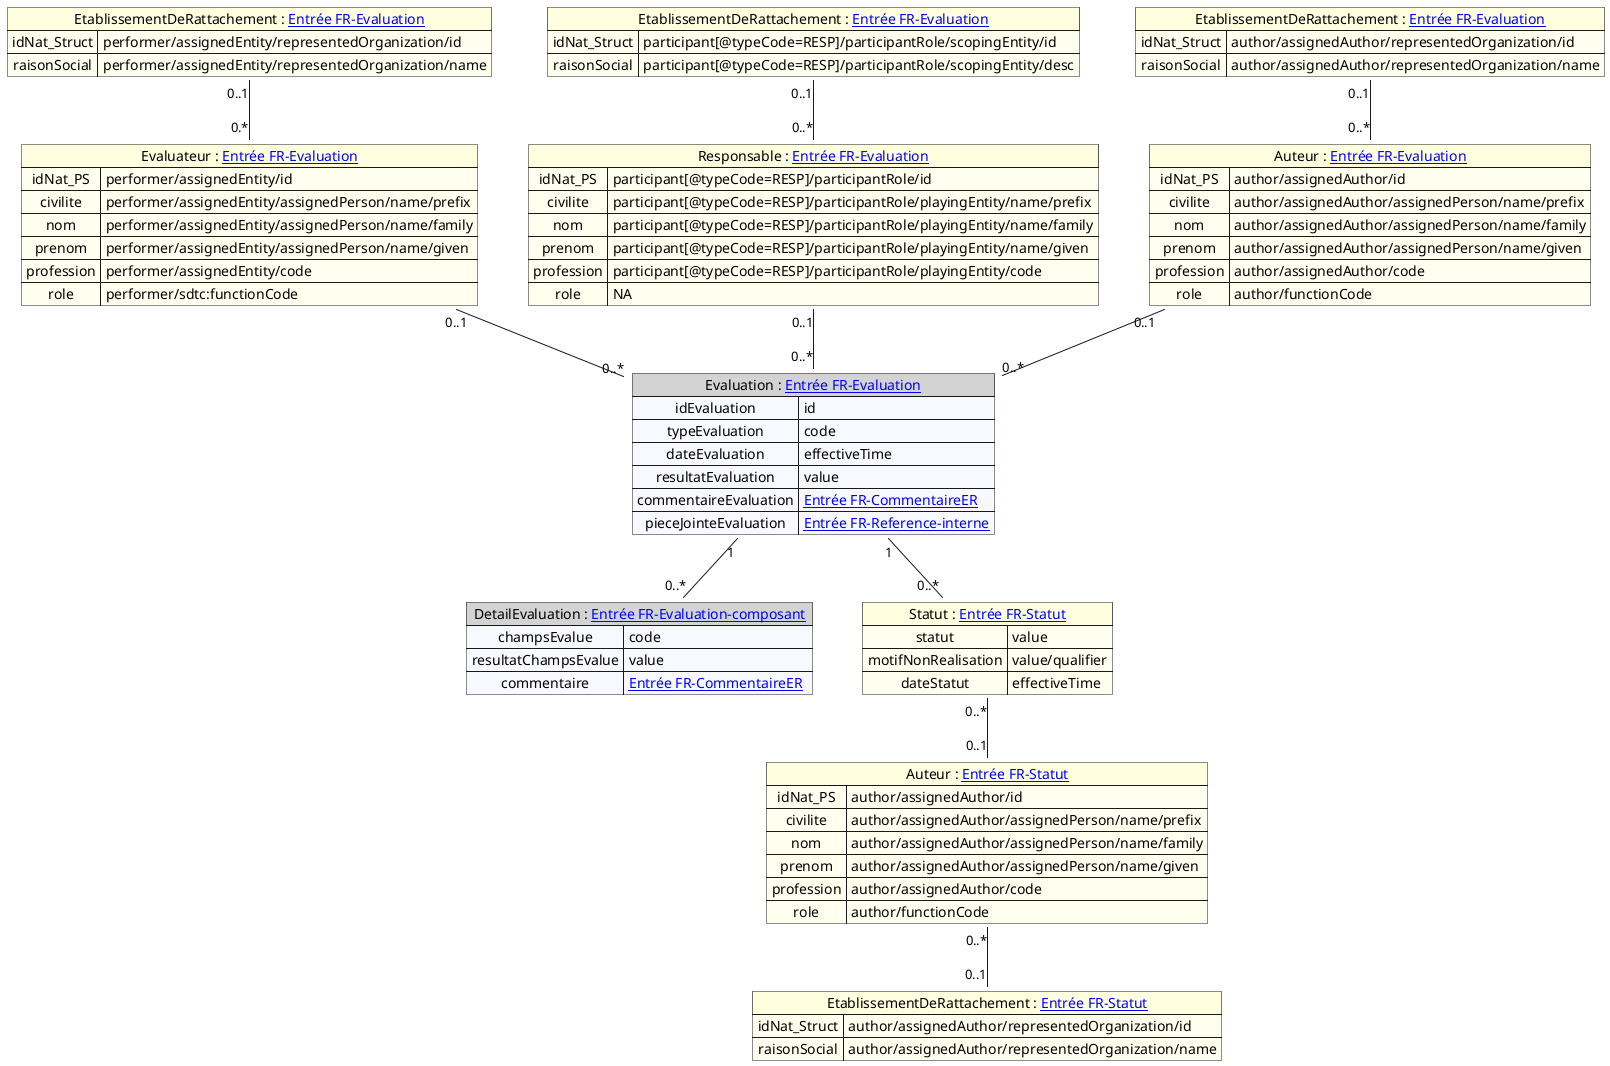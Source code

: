 @startuml


map "Evaluation : [[contenu_dossier_corps_cda.html#entrée-fr-evaluation Entrée FR-Evaluation]]" as Evaluation #back:GhostWhite;header:LightGray{
    idEvaluation => id
    typeEvaluation => code
    dateEvaluation => effectiveTime
    resultatEvaluation => value
    commentaireEvaluation => [[contenu_dossier_corps_cda.html#entrée-fr-commentaire-er Entrée FR-CommentaireER]]
    pieceJointeEvaluation => [[contenu_dossier_corps_cda.html#entrée-fr-reference-interne Entrée FR-Reference-interne]]
}


map "DetailEvaluation : [[contenu_dossier_corps_cda.html#entrée-fr-evaluation-composant Entrée FR-Evaluation-composant]]" as DetailEvaluation #back:GhostWhite;header:LightGray{
    champsEvalue => code
    resultatChampsEvalue => value
    commentaire => [[contenu_dossier_corps_cda.html#entrée-fr-commentaire-er Entrée FR-CommentaireER]]
}

map "Evaluateur : [[contenu_dossier_corps_cda.html#entrée-fr-evaluation Entrée FR-Evaluation]]" as Evaluateur#back:Ivory;header:LightYellow {
    idNat_PS => performer/assignedEntity/id
    civilite => performer/assignedEntity/assignedPerson/name/prefix
    nom => performer/assignedEntity/assignedPerson/name/family
    prenom => performer/assignedEntity/assignedPerson/name/given
    profession => performer/assignedEntity/code
    role => performer/sdtc:functionCode
}

map "EtablissementDeRattachement : [[contenu_dossier_corps_cda.html#entrée-fr-evaluation Entrée FR-Evaluation]]" as etablissementDeRattachementEval #back:Ivory;header:LightYellow {
    idNat_Struct => performer/assignedEntity/representedOrganization/id
    raisonSocial => performer/assignedEntity/representedOrganization/name
}

map "Responsable : [[contenu_dossier_corps_cda.html#entrée-fr-evaluation Entrée FR-Evaluation]]" as Responsable#back:Ivory;header:LightYellow {
    idNat_PS => participant[@typeCode=RESP]/participantRole/id
    civilite => participant[@typeCode=RESP]/participantRole/playingEntity/name/prefix
    nom => participant[@typeCode=RESP]/participantRole/playingEntity/name/family
    prenom => participant[@typeCode=RESP]/participantRole/playingEntity/name/given
    profession => participant[@typeCode=RESP]/participantRole/playingEntity/code
    role => NA
}

map "EtablissementDeRattachement : [[contenu_dossier_corps_cda.html#entrée-fr-evaluation Entrée FR-Evaluation]]" as etablissementDeRattachementResp #back:Ivory;header:LightYellow {
    idNat_Struct => participant[@typeCode=RESP]/participantRole/scopingEntity/id
    raisonSocial => participant[@typeCode=RESP]/participantRole/scopingEntity/desc
}

map "Auteur : [[contenu_dossier_corps_cda.html#entrée-fr-evaluation Entrée FR-Evaluation]]" as Auteur#back:Ivory;header:LightYellow {
    idNat_PS => author/assignedAuthor/id
    civilite => author/assignedAuthor/assignedPerson/name/prefix
    nom => author/assignedAuthor/assignedPerson/name/family
    prenom => author/assignedAuthor/assignedPerson/name/given
    profession => author/assignedAuthor/code
    role => author/functionCode
}

map "EtablissementDeRattachement : [[contenu_dossier_corps_cda.html#entrée-fr-evaluation Entrée FR-Evaluation]]" as etablissementDeRattachementAuth #back:Ivory;header:LightYellow {
    idNat_Struct => author/assignedAuthor/representedOrganization/id
    raisonSocial => author/assignedAuthor/representedOrganization/name
}

map "Statut : [[contenu_dossier_corps_cda.html#entrée-fr-statut Entrée FR-Statut]]" as Statut #back:Ivory;header:LightYellow{
    statut => value
    motifNonRealisation => value/qualifier
    dateStatut => effectiveTime
}

map "Auteur : [[contenu_dossier_corps_cda.html#entrée-fr-statut Entrée FR-Statut]]" as AuteurStatut #back:Ivory;header:LightYellow {
    idNat_PS => author/assignedAuthor/id
    civilite => author/assignedAuthor/assignedPerson/name/prefix
    nom => author/assignedAuthor/assignedPerson/name/family
    prenom => author/assignedAuthor/assignedPerson/name/given
    profession => author/assignedAuthor/code
    role => author/functionCode
}

map "EtablissementDeRattachement : [[contenu_dossier_corps_cda.html#entrée-fr-statut Entrée FR-Statut]]" as etablissementDeRattachementAuthStatut #back:Ivory;header:LightYellow {
    idNat_Struct => author/assignedAuthor/representedOrganization/id
    raisonSocial => author/assignedAuthor/representedOrganization/name
}

'Liens entre éléments
Evaluateur "0..1" -- "0..*" Evaluation
Responsable "0..1" -- "0..*" Evaluation
Auteur "0..1" -- "0..*" Evaluation
Evaluation "1" -- "0..*" DetailEvaluation
Evaluation "1" -- "0..*" Statut
etablissementDeRattachementResp "0..1" -- "0..*" Responsable
etablissementDeRattachementEval "0..1" -- "0.*" Evaluateur
etablissementDeRattachementAuth "0..1" -- "0..*" Auteur
Statut "0..*" -- "0..1" AuteurStatut
AuteurStatut "0..*" -- "0..1" etablissementDeRattachementAuthStatut


@enduml